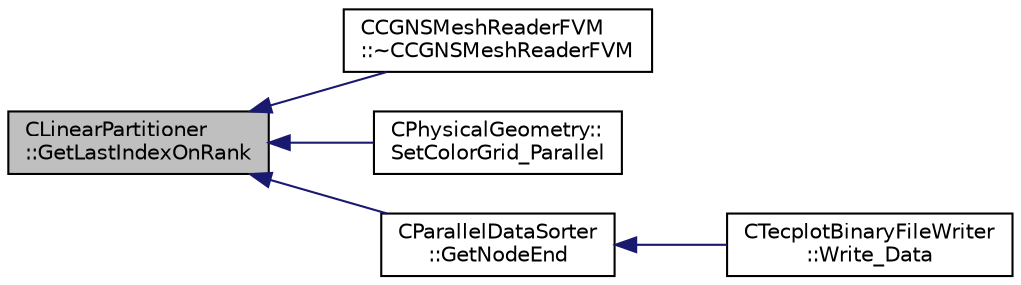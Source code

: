 digraph "CLinearPartitioner::GetLastIndexOnRank"
{
  edge [fontname="Helvetica",fontsize="10",labelfontname="Helvetica",labelfontsize="10"];
  node [fontname="Helvetica",fontsize="10",shape=record];
  rankdir="LR";
  Node26 [label="CLinearPartitioner\l::GetLastIndexOnRank",height=0.2,width=0.4,color="black", fillcolor="grey75", style="filled", fontcolor="black"];
  Node26 -> Node27 [dir="back",color="midnightblue",fontsize="10",style="solid",fontname="Helvetica"];
  Node27 [label="CCGNSMeshReaderFVM\l::~CCGNSMeshReaderFVM",height=0.2,width=0.4,color="black", fillcolor="white", style="filled",URL="$class_c_c_g_n_s_mesh_reader_f_v_m.html#ad13465cb3781f7d99c3f55289cd0ec1b",tooltip="Destructor of the CCGNSMeshReaderFVM class. "];
  Node26 -> Node28 [dir="back",color="midnightblue",fontsize="10",style="solid",fontname="Helvetica"];
  Node28 [label="CPhysicalGeometry::\lSetColorGrid_Parallel",height=0.2,width=0.4,color="black", fillcolor="white", style="filled",URL="$class_c_physical_geometry.html#a9beea8eb3b85cb03094e4e05931bd2b4",tooltip="Set the domains for grid grid partitioning using ParMETIS. "];
  Node26 -> Node29 [dir="back",color="midnightblue",fontsize="10",style="solid",fontname="Helvetica"];
  Node29 [label="CParallelDataSorter\l::GetNodeEnd",height=0.2,width=0.4,color="black", fillcolor="white", style="filled",URL="$class_c_parallel_data_sorter.html#ad72bbdfaada8fa22789aac3d1464d135",tooltip="Ending node ID of the linear partition owned by a specific processor.  rank - the processor rank..."];
  Node29 -> Node30 [dir="back",color="midnightblue",fontsize="10",style="solid",fontname="Helvetica"];
  Node30 [label="CTecplotBinaryFileWriter\l::Write_Data",height=0.2,width=0.4,color="black", fillcolor="white", style="filled",URL="$class_c_tecplot_binary_file_writer.html#aac6f4f7c61de31e9267a1f08b98244d3",tooltip="Write sorted data to file in tecplot binary file format. "];
}
